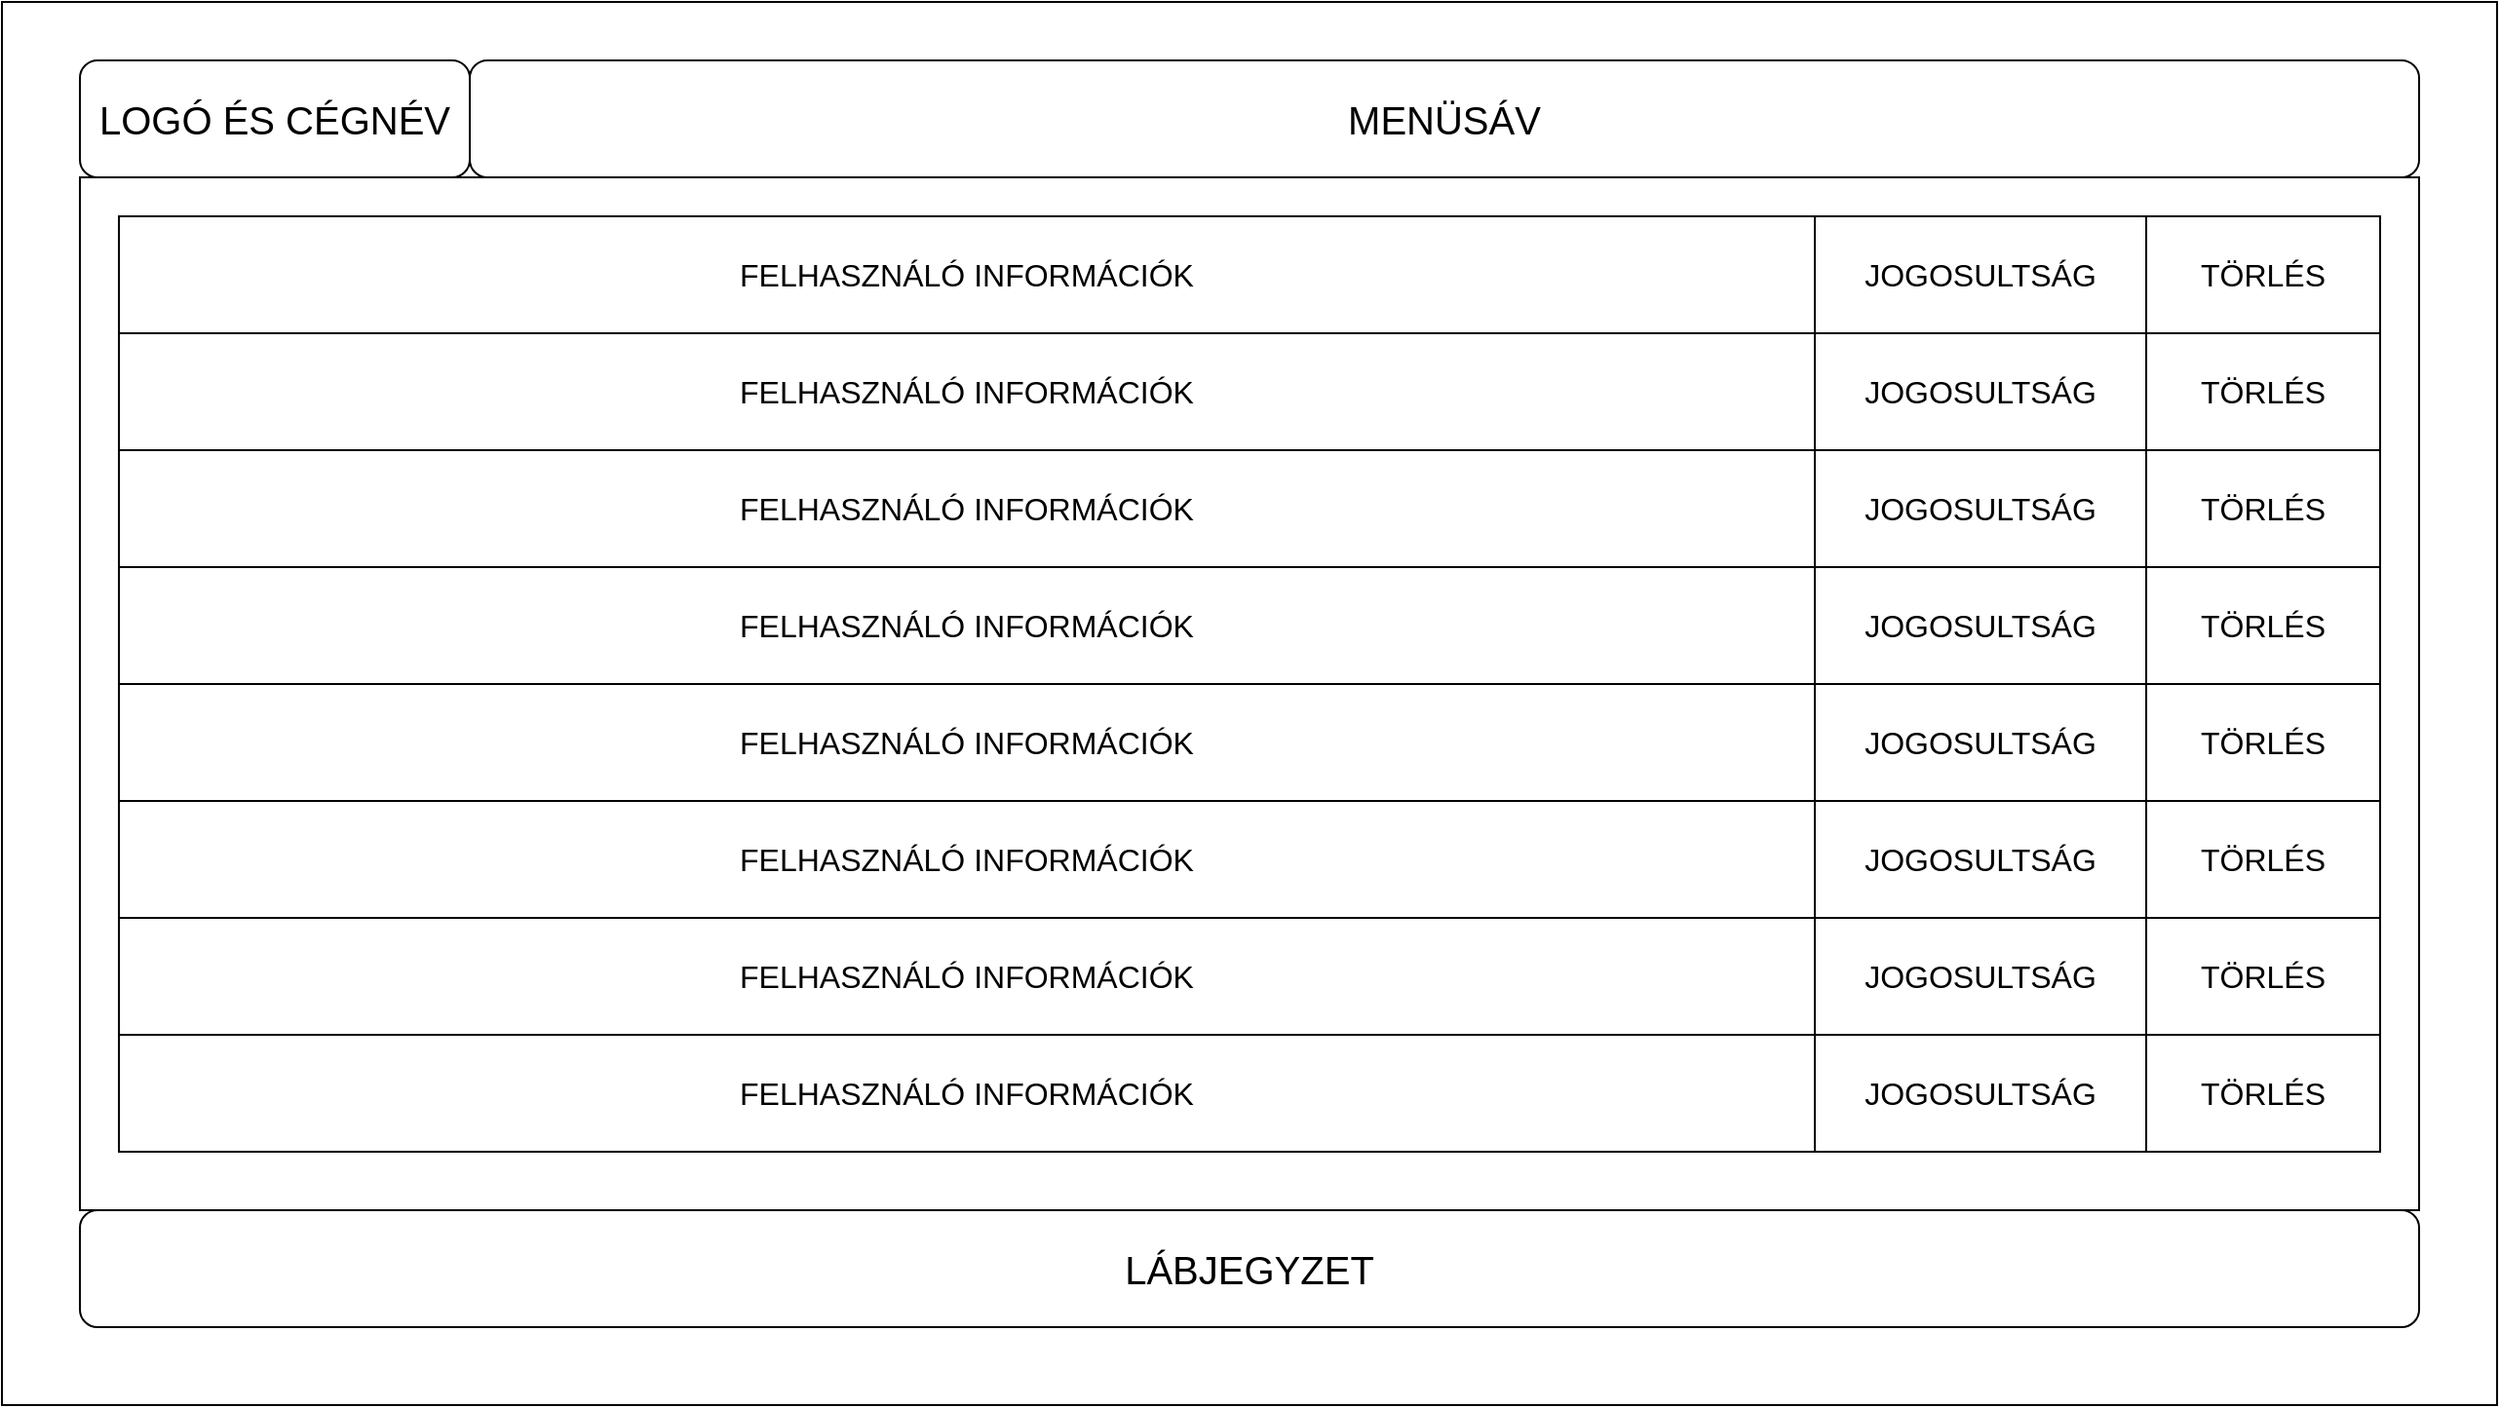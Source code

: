 <mxfile version="22.0.3" type="device">
  <diagram name="Page-1" id="bmKVNBAZdmQCFvibIGMG">
    <mxGraphModel dx="1687" dy="995" grid="1" gridSize="10" guides="1" tooltips="1" connect="1" arrows="1" fold="1" page="1" pageScale="1" pageWidth="850" pageHeight="1100" math="0" shadow="0">
      <root>
        <mxCell id="0" />
        <mxCell id="1" parent="0" />
        <mxCell id="ogQ2ZfTk6lIMwp81I9Cb-1" value="" style="rounded=0;whiteSpace=wrap;html=1;fontSize=20;" vertex="1" parent="1">
          <mxGeometry width="1280" height="720" as="geometry" />
        </mxCell>
        <mxCell id="ogQ2ZfTk6lIMwp81I9Cb-2" value="MENÜSÁV" style="rounded=1;whiteSpace=wrap;html=1;fontSize=20;" vertex="1" parent="1">
          <mxGeometry x="240" y="30" width="1000" height="60" as="geometry" />
        </mxCell>
        <mxCell id="ogQ2ZfTk6lIMwp81I9Cb-3" value="LÁBJEGYZET" style="rounded=1;whiteSpace=wrap;html=1;fontSize=20;" vertex="1" parent="1">
          <mxGeometry x="40" y="620" width="1200" height="60" as="geometry" />
        </mxCell>
        <mxCell id="ogQ2ZfTk6lIMwp81I9Cb-4" value="LOGÓ ÉS CÉGNÉV" style="rounded=1;whiteSpace=wrap;html=1;fontSize=20;" vertex="1" parent="1">
          <mxGeometry x="40" y="30" width="200" height="60" as="geometry" />
        </mxCell>
        <mxCell id="ogQ2ZfTk6lIMwp81I9Cb-5" value="" style="rounded=0;whiteSpace=wrap;html=1;fontSize=20;" vertex="1" parent="1">
          <mxGeometry x="40" y="90" width="1200" height="530" as="geometry" />
        </mxCell>
        <mxCell id="ogQ2ZfTk6lIMwp81I9Cb-6" value="FELHASZNÁLÓ INFORMÁCIÓK" style="rounded=0;whiteSpace=wrap;html=1;fontSize=16;" vertex="1" parent="1">
          <mxGeometry x="60" y="110" width="870" height="60" as="geometry" />
        </mxCell>
        <mxCell id="ogQ2ZfTk6lIMwp81I9Cb-7" value="JOGOSULTSÁG" style="rounded=0;whiteSpace=wrap;html=1;fontSize=16;" vertex="1" parent="1">
          <mxGeometry x="930" y="110" width="170" height="60" as="geometry" />
        </mxCell>
        <mxCell id="ogQ2ZfTk6lIMwp81I9Cb-8" value="TÖRLÉS" style="rounded=0;whiteSpace=wrap;html=1;fontSize=16;" vertex="1" parent="1">
          <mxGeometry x="1100" y="110" width="120" height="60" as="geometry" />
        </mxCell>
        <mxCell id="ogQ2ZfTk6lIMwp81I9Cb-10" value="FELHASZNÁLÓ INFORMÁCIÓK" style="rounded=0;whiteSpace=wrap;html=1;fontSize=16;" vertex="1" parent="1">
          <mxGeometry x="60" y="170" width="870" height="60" as="geometry" />
        </mxCell>
        <mxCell id="ogQ2ZfTk6lIMwp81I9Cb-11" value="JOGOSULTSÁG" style="rounded=0;whiteSpace=wrap;html=1;fontSize=16;" vertex="1" parent="1">
          <mxGeometry x="930" y="170" width="170" height="60" as="geometry" />
        </mxCell>
        <mxCell id="ogQ2ZfTk6lIMwp81I9Cb-12" value="TÖRLÉS" style="rounded=0;whiteSpace=wrap;html=1;fontSize=16;" vertex="1" parent="1">
          <mxGeometry x="1100" y="170" width="120" height="60" as="geometry" />
        </mxCell>
        <mxCell id="ogQ2ZfTk6lIMwp81I9Cb-13" value="FELHASZNÁLÓ INFORMÁCIÓK" style="rounded=0;whiteSpace=wrap;html=1;fontSize=16;" vertex="1" parent="1">
          <mxGeometry x="60" y="230" width="870" height="60" as="geometry" />
        </mxCell>
        <mxCell id="ogQ2ZfTk6lIMwp81I9Cb-14" value="JOGOSULTSÁG" style="rounded=0;whiteSpace=wrap;html=1;fontSize=16;" vertex="1" parent="1">
          <mxGeometry x="930" y="230" width="170" height="60" as="geometry" />
        </mxCell>
        <mxCell id="ogQ2ZfTk6lIMwp81I9Cb-15" value="TÖRLÉS" style="rounded=0;whiteSpace=wrap;html=1;fontSize=16;" vertex="1" parent="1">
          <mxGeometry x="1100" y="230" width="120" height="60" as="geometry" />
        </mxCell>
        <mxCell id="ogQ2ZfTk6lIMwp81I9Cb-16" value="FELHASZNÁLÓ INFORMÁCIÓK" style="rounded=0;whiteSpace=wrap;html=1;fontSize=16;" vertex="1" parent="1">
          <mxGeometry x="60" y="290" width="870" height="60" as="geometry" />
        </mxCell>
        <mxCell id="ogQ2ZfTk6lIMwp81I9Cb-17" value="JOGOSULTSÁG" style="rounded=0;whiteSpace=wrap;html=1;fontSize=16;" vertex="1" parent="1">
          <mxGeometry x="930" y="290" width="170" height="60" as="geometry" />
        </mxCell>
        <mxCell id="ogQ2ZfTk6lIMwp81I9Cb-18" value="TÖRLÉS" style="rounded=0;whiteSpace=wrap;html=1;fontSize=16;" vertex="1" parent="1">
          <mxGeometry x="1100" y="290" width="120" height="60" as="geometry" />
        </mxCell>
        <mxCell id="ogQ2ZfTk6lIMwp81I9Cb-19" value="FELHASZNÁLÓ INFORMÁCIÓK" style="rounded=0;whiteSpace=wrap;html=1;fontSize=16;" vertex="1" parent="1">
          <mxGeometry x="60" y="350" width="870" height="60" as="geometry" />
        </mxCell>
        <mxCell id="ogQ2ZfTk6lIMwp81I9Cb-20" value="JOGOSULTSÁG" style="rounded=0;whiteSpace=wrap;html=1;fontSize=16;" vertex="1" parent="1">
          <mxGeometry x="930" y="350" width="170" height="60" as="geometry" />
        </mxCell>
        <mxCell id="ogQ2ZfTk6lIMwp81I9Cb-21" value="TÖRLÉS" style="rounded=0;whiteSpace=wrap;html=1;fontSize=16;" vertex="1" parent="1">
          <mxGeometry x="1100" y="350" width="120" height="60" as="geometry" />
        </mxCell>
        <mxCell id="ogQ2ZfTk6lIMwp81I9Cb-22" value="FELHASZNÁLÓ INFORMÁCIÓK" style="rounded=0;whiteSpace=wrap;html=1;fontSize=16;" vertex="1" parent="1">
          <mxGeometry x="60" y="410" width="870" height="60" as="geometry" />
        </mxCell>
        <mxCell id="ogQ2ZfTk6lIMwp81I9Cb-23" value="JOGOSULTSÁG" style="rounded=0;whiteSpace=wrap;html=1;fontSize=16;" vertex="1" parent="1">
          <mxGeometry x="930" y="410" width="170" height="60" as="geometry" />
        </mxCell>
        <mxCell id="ogQ2ZfTk6lIMwp81I9Cb-24" value="TÖRLÉS" style="rounded=0;whiteSpace=wrap;html=1;fontSize=16;" vertex="1" parent="1">
          <mxGeometry x="1100" y="410" width="120" height="60" as="geometry" />
        </mxCell>
        <mxCell id="ogQ2ZfTk6lIMwp81I9Cb-25" value="FELHASZNÁLÓ INFORMÁCIÓK" style="rounded=0;whiteSpace=wrap;html=1;fontSize=16;" vertex="1" parent="1">
          <mxGeometry x="60" y="530" width="870" height="60" as="geometry" />
        </mxCell>
        <mxCell id="ogQ2ZfTk6lIMwp81I9Cb-26" value="JOGOSULTSÁG" style="rounded=0;whiteSpace=wrap;html=1;fontSize=16;" vertex="1" parent="1">
          <mxGeometry x="930" y="530" width="170" height="60" as="geometry" />
        </mxCell>
        <mxCell id="ogQ2ZfTk6lIMwp81I9Cb-27" value="TÖRLÉS" style="rounded=0;whiteSpace=wrap;html=1;fontSize=16;" vertex="1" parent="1">
          <mxGeometry x="1100" y="530" width="120" height="60" as="geometry" />
        </mxCell>
        <mxCell id="ogQ2ZfTk6lIMwp81I9Cb-28" value="FELHASZNÁLÓ INFORMÁCIÓK" style="rounded=0;whiteSpace=wrap;html=1;fontSize=16;" vertex="1" parent="1">
          <mxGeometry x="60" y="470" width="870" height="60" as="geometry" />
        </mxCell>
        <mxCell id="ogQ2ZfTk6lIMwp81I9Cb-29" value="JOGOSULTSÁG" style="rounded=0;whiteSpace=wrap;html=1;fontSize=16;" vertex="1" parent="1">
          <mxGeometry x="930" y="470" width="170" height="60" as="geometry" />
        </mxCell>
        <mxCell id="ogQ2ZfTk6lIMwp81I9Cb-30" value="TÖRLÉS" style="rounded=0;whiteSpace=wrap;html=1;fontSize=16;" vertex="1" parent="1">
          <mxGeometry x="1100" y="470" width="120" height="60" as="geometry" />
        </mxCell>
      </root>
    </mxGraphModel>
  </diagram>
</mxfile>
